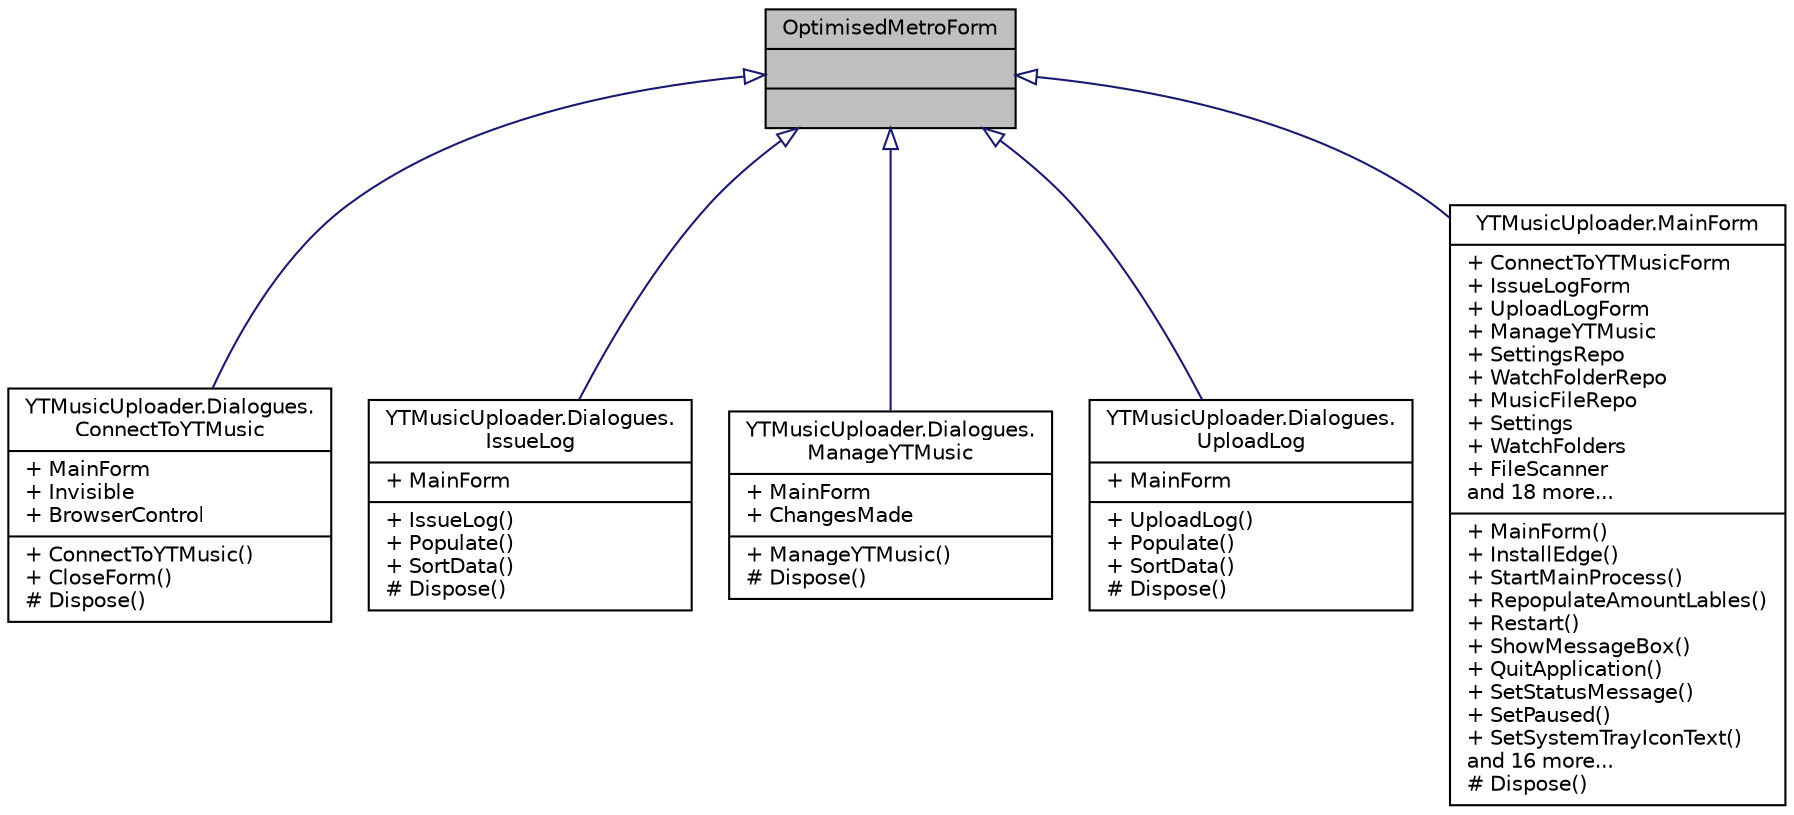 digraph "OptimisedMetroForm"
{
 // LATEX_PDF_SIZE
  edge [fontname="Helvetica",fontsize="10",labelfontname="Helvetica",labelfontsize="10"];
  node [fontname="Helvetica",fontsize="10",shape=record];
  Node1 [label="{OptimisedMetroForm\n||}",height=0.2,width=0.4,color="black", fillcolor="grey75", style="filled", fontcolor="black",tooltip=" "];
  Node1 -> Node2 [dir="back",color="midnightblue",fontsize="10",style="solid",arrowtail="onormal",fontname="Helvetica"];
  Node2 [label="{YTMusicUploader.Dialogues.\lConnectToYTMusic\n|+ MainForm\l+ Invisible\l+ BrowserControl\l|+ ConnectToYTMusic()\l+ CloseForm()\l# Dispose()\l}",height=0.2,width=0.4,color="black", fillcolor="white", style="filled",URL="$d8/d24/class_y_t_music_uploader_1_1_dialogues_1_1_connect_to_y_t_music.html",tooltip="Shows a WebView2 control https://docs.microsoft.com/en-us/microsoft-edge/webview2/"];
  Node1 -> Node3 [dir="back",color="midnightblue",fontsize="10",style="solid",arrowtail="onormal",fontname="Helvetica"];
  Node3 [label="{YTMusicUploader.Dialogues.\lIssueLog\n|+ MainForm\l|+ IssueLog()\l+ Populate()\l+ SortData()\l# Dispose()\l}",height=0.2,width=0.4,color="black", fillcolor="white", style="filled",URL="$da/d4d/class_y_t_music_uploader_1_1_dialogues_1_1_issue_log.html",tooltip="Dialogue"];
  Node1 -> Node4 [dir="back",color="midnightblue",fontsize="10",style="solid",arrowtail="onormal",fontname="Helvetica"];
  Node4 [label="{YTMusicUploader.Dialogues.\lManageYTMusic\n|+ MainForm\l+ ChangesMade\l|+ ManageYTMusic()\l# Dispose()\l}",height=0.2,width=0.4,color="black", fillcolor="white", style="filled",URL="$d3/d77/class_y_t_music_uploader_1_1_dialogues_1_1_manage_y_t_music.html",tooltip="Dialogue"];
  Node1 -> Node5 [dir="back",color="midnightblue",fontsize="10",style="solid",arrowtail="onormal",fontname="Helvetica"];
  Node5 [label="{YTMusicUploader.Dialogues.\lUploadLog\n|+ MainForm\l|+ UploadLog()\l+ Populate()\l+ SortData()\l# Dispose()\l}",height=0.2,width=0.4,color="black", fillcolor="white", style="filled",URL="$d8/d32/class_y_t_music_uploader_1_1_dialogues_1_1_upload_log.html",tooltip="Form to display upload successes. Data fetched from the local database."];
  Node1 -> Node6 [dir="back",color="midnightblue",fontsize="10",style="solid",arrowtail="onormal",fontname="Helvetica"];
  Node6 [label="{YTMusicUploader.MainForm\n|+ ConnectToYTMusicForm\l+ IssueLogForm\l+ UploadLogForm\l+ ManageYTMusic\l+ SettingsRepo\l+ WatchFolderRepo\l+ MusicFileRepo\l+ Settings\l+ WatchFolders\l+ FileScanner\land 18 more...\l|+ MainForm()\l+ InstallEdge()\l+ StartMainProcess()\l+ RepopulateAmountLables()\l+ Restart()\l+ ShowMessageBox()\l+ QuitApplication()\l+ SetStatusMessage()\l+ SetPaused()\l+ SetSystemTrayIconText()\land 16 more...\l# Dispose()\l}",height=0.2,width=0.4,color="black", fillcolor="white", style="filled",URL="$d0/d66/class_y_t_music_uploader_1_1_main_form.html",tooltip=" "];
}
